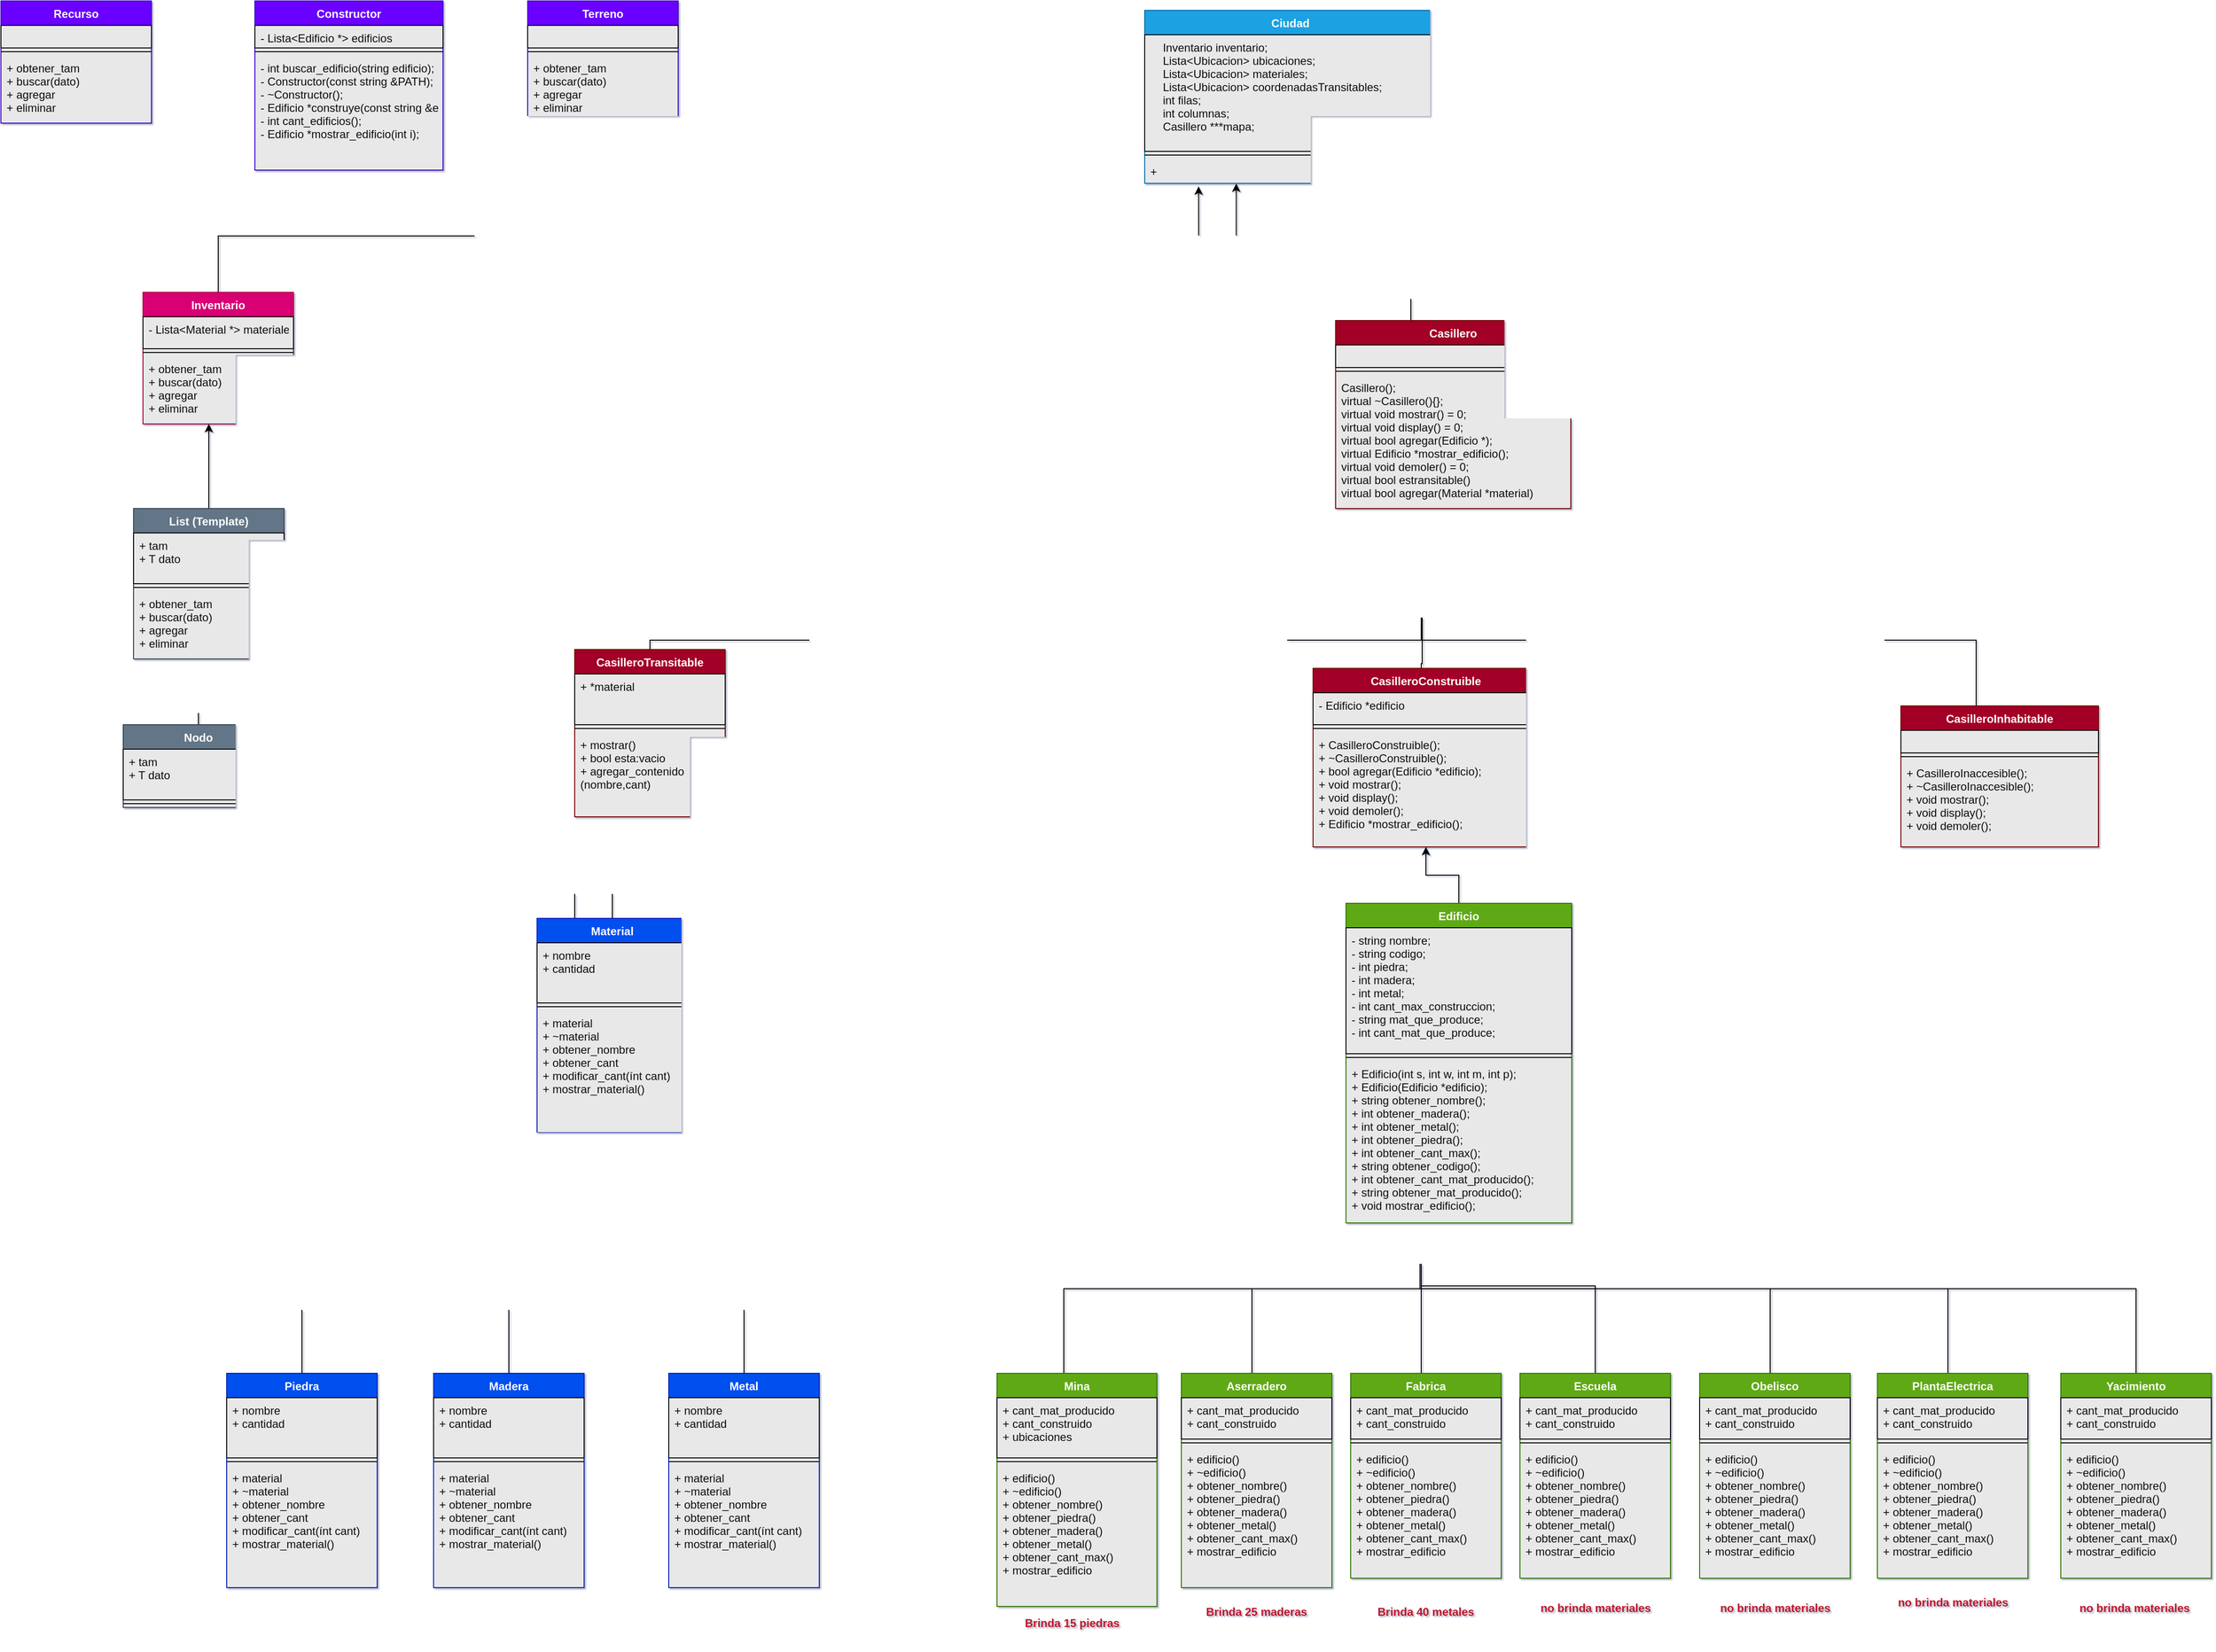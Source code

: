 <mxfile>
    <diagram id="HC1Cu2epK2iE6NDyu72z" name="Page-1">
        <mxGraphModel dx="1827" dy="2333" grid="1" gridSize="10" guides="1" tooltips="1" connect="1" arrows="1" fold="1" page="1" pageScale="1" pageWidth="827" pageHeight="1169" background="#ffffff" math="0" shadow="1">
            <root>
                <mxCell id="0"/>
                <mxCell id="1" parent="0"/>
                <mxCell id="61" style="edgeStyle=orthogonalEdgeStyle;rounded=0;orthogonalLoop=1;jettySize=auto;html=1;fontColor=#0D0D0D;strokeColor=#000000;entryX=0.441;entryY=0.993;entryDx=0;entryDy=0;entryPerimeter=0;" parent="1" source="2" target="91" edge="1">
                    <mxGeometry relative="1" as="geometry">
                        <mxPoint x="799" y="-510" as="targetPoint"/>
                        <Array as="points">
                            <mxPoint x="799" y="-650"/>
                            <mxPoint x="653" y="-650"/>
                        </Array>
                    </mxGeometry>
                </mxCell>
                <mxCell id="2" value="Casillero" style="swimlane;fontStyle=1;align=center;verticalAlign=top;childLayout=stackLayout;horizontal=1;startSize=26;horizontalStack=0;resizeParent=1;resizeParentMax=0;resizeLast=0;collapsible=1;marginBottom=0;fontColor=#ffffff;labelBorderColor=none;labelBackgroundColor=none;swimlaneFillColor=#E8E8E8;strokeColor=#6F0000;fillColor=#a20025;" parent="1" vertex="1">
                    <mxGeometry x="719" y="-590" width="250" height="200" as="geometry"/>
                </mxCell>
                <mxCell id="3" value="" style="text;fillColor=none;align=left;verticalAlign=top;spacingLeft=4;spacingRight=4;overflow=hidden;rotatable=0;points=[[0,0.5],[1,0.5]];portConstraint=eastwest;fontColor=#0D0D0D;labelBorderColor=none;labelBackgroundColor=none;strokeColor=#000000;" parent="2" vertex="1">
                    <mxGeometry y="26" width="250" height="24" as="geometry"/>
                </mxCell>
                <mxCell id="4" value="" style="line;strokeWidth=1;fillColor=none;align=left;verticalAlign=middle;spacingTop=-1;spacingLeft=3;spacingRight=3;rotatable=0;labelPosition=right;points=[];portConstraint=eastwest;" parent="2" vertex="1">
                    <mxGeometry y="50" width="250" height="8" as="geometry"/>
                </mxCell>
                <mxCell id="5" value="Casillero();&#10;virtual ~Casillero(){};&#10;virtual void mostrar() = 0;&#10;virtual void display() = 0;&#10;virtual bool agregar(Edificio *);&#10;virtual Edificio *mostrar_edificio();&#10;virtual void demoler() = 0;&#10;virtual bool estransitable()&#10;virtual bool agregar(Material *material)" style="text;strokeColor=none;fillColor=none;align=left;verticalAlign=top;spacingLeft=4;spacingRight=4;overflow=hidden;rotatable=0;points=[[0,0.5],[1,0.5]];portConstraint=eastwest;fontColor=#0D0D0D;labelBorderColor=none;labelBackgroundColor=none;" parent="2" vertex="1">
                    <mxGeometry y="58" width="250" height="142" as="geometry"/>
                </mxCell>
                <mxCell id="55" style="edgeStyle=orthogonalEdgeStyle;rounded=0;orthogonalLoop=1;jettySize=auto;html=1;entryX=0.574;entryY=0.98;entryDx=0;entryDy=0;entryPerimeter=0;fontColor=#0D0D0D;strokeColor=#000000;" parent="1" source="6" target="5" edge="1">
                    <mxGeometry relative="1" as="geometry">
                        <Array as="points">
                            <mxPoint x="-10" y="-250"/>
                            <mxPoint x="811" y="-250"/>
                        </Array>
                    </mxGeometry>
                </mxCell>
                <mxCell id="6" value="CasilleroTransitable" style="swimlane;fontStyle=1;align=center;verticalAlign=top;childLayout=stackLayout;horizontal=1;startSize=26;horizontalStack=0;resizeParent=1;resizeParentMax=0;resizeLast=0;collapsible=1;marginBottom=0;fontColor=#ffffff;labelBorderColor=none;labelBackgroundColor=none;swimlaneFillColor=#E8E8E8;strokeColor=#6F0000;fillColor=#a20025;" parent="1" vertex="1">
                    <mxGeometry x="-90" y="-240" width="160" height="178" as="geometry"/>
                </mxCell>
                <mxCell id="7" value="+ *material" style="text;fillColor=none;align=left;verticalAlign=top;spacingLeft=4;spacingRight=4;overflow=hidden;rotatable=0;points=[[0,0.5],[1,0.5]];portConstraint=eastwest;fontColor=#0D0D0D;labelBorderColor=none;labelBackgroundColor=none;strokeColor=#000000;" parent="6" vertex="1">
                    <mxGeometry y="26" width="160" height="54" as="geometry"/>
                </mxCell>
                <mxCell id="8" value="" style="line;strokeWidth=1;fillColor=none;align=left;verticalAlign=middle;spacingTop=-1;spacingLeft=3;spacingRight=3;rotatable=0;labelPosition=right;points=[];portConstraint=eastwest;" parent="6" vertex="1">
                    <mxGeometry y="80" width="160" height="8" as="geometry"/>
                </mxCell>
                <mxCell id="9" value="+ mostrar()&#10;+ bool esta:vacio&#10;+ agregar_contenido&#10;(nombre,cant)" style="text;strokeColor=none;fillColor=none;align=left;verticalAlign=top;spacingLeft=4;spacingRight=4;overflow=hidden;rotatable=0;points=[[0,0.5],[1,0.5]];portConstraint=eastwest;fontColor=#0D0D0D;labelBorderColor=none;labelBackgroundColor=none;" parent="6" vertex="1">
                    <mxGeometry y="88" width="160" height="90" as="geometry"/>
                </mxCell>
                <mxCell id="56" style="edgeStyle=orthogonalEdgeStyle;rounded=0;orthogonalLoop=1;jettySize=auto;html=1;entryX=0.574;entryY=1.026;entryDx=0;entryDy=0;entryPerimeter=0;fontColor=#0D0D0D;strokeColor=#000000;" parent="1" source="10" target="5" edge="1">
                    <mxGeometry relative="1" as="geometry">
                        <Array as="points">
                            <mxPoint x="810" y="-225"/>
                            <mxPoint x="811" y="-278"/>
                        </Array>
                    </mxGeometry>
                </mxCell>
                <mxCell id="10" value="CasilleroConstruible" style="swimlane;fontStyle=1;align=center;verticalAlign=top;childLayout=stackLayout;horizontal=1;startSize=26;horizontalStack=0;resizeParent=1;resizeParentMax=0;resizeLast=0;collapsible=1;marginBottom=0;fontColor=#ffffff;labelBorderColor=none;labelBackgroundColor=none;swimlaneFillColor=#E8E8E8;strokeColor=#6F0000;fillColor=#a20025;" parent="1" vertex="1">
                    <mxGeometry x="695" y="-220" width="240" height="190" as="geometry"/>
                </mxCell>
                <mxCell id="11" value="- Edificio *edificio" style="text;fillColor=none;align=left;verticalAlign=top;spacingLeft=4;spacingRight=4;overflow=hidden;rotatable=0;points=[[0,0.5],[1,0.5]];portConstraint=eastwest;fontColor=#0D0D0D;labelBorderColor=none;labelBackgroundColor=none;strokeColor=#000000;" parent="10" vertex="1">
                    <mxGeometry y="26" width="240" height="34" as="geometry"/>
                </mxCell>
                <mxCell id="12" value="" style="line;strokeWidth=1;fillColor=none;align=left;verticalAlign=middle;spacingTop=-1;spacingLeft=3;spacingRight=3;rotatable=0;labelPosition=right;points=[];portConstraint=eastwest;" parent="10" vertex="1">
                    <mxGeometry y="60" width="240" height="8" as="geometry"/>
                </mxCell>
                <mxCell id="13" value="+ CasilleroConstruible();&#10;+ ~CasilleroConstruible();&#10;+ bool agregar(Edificio *edificio);&#10;+ void mostrar();&#10;+ void display();&#10;+ void demoler();&#10;+ Edificio *mostrar_edificio();" style="text;strokeColor=none;fillColor=none;align=left;verticalAlign=top;spacingLeft=4;spacingRight=4;overflow=hidden;rotatable=0;points=[[0,0.5],[1,0.5]];portConstraint=eastwest;fontColor=#0D0D0D;labelBorderColor=none;labelBackgroundColor=none;" parent="10" vertex="1">
                    <mxGeometry y="68" width="240" height="122" as="geometry"/>
                </mxCell>
                <mxCell id="57" style="edgeStyle=orthogonalEdgeStyle;rounded=0;orthogonalLoop=1;jettySize=auto;html=1;entryX=0.567;entryY=0.98;entryDx=0;entryDy=0;entryPerimeter=0;fontColor=#0D0D0D;strokeColor=#000000;" parent="1" source="14" target="5" edge="1">
                    <mxGeometry relative="1" as="geometry">
                        <Array as="points">
                            <mxPoint x="1400" y="-250"/>
                            <mxPoint x="810" y="-250"/>
                        </Array>
                    </mxGeometry>
                </mxCell>
                <mxCell id="14" value="CasilleroInhabitable" style="swimlane;fontStyle=1;align=center;verticalAlign=top;childLayout=stackLayout;horizontal=1;startSize=26;horizontalStack=0;resizeParent=1;resizeParentMax=0;resizeLast=0;collapsible=1;marginBottom=0;fontColor=#ffffff;labelBorderColor=none;labelBackgroundColor=none;swimlaneFillColor=#E8E8E8;strokeColor=#6F0000;fillColor=#a20025;" parent="1" vertex="1">
                    <mxGeometry x="1320" y="-180" width="210" height="150" as="geometry"/>
                </mxCell>
                <mxCell id="15" value="" style="text;fillColor=none;align=left;verticalAlign=top;spacingLeft=4;spacingRight=4;overflow=hidden;rotatable=0;points=[[0,0.5],[1,0.5]];portConstraint=eastwest;fontColor=#0D0D0D;labelBorderColor=none;labelBackgroundColor=none;strokeColor=#000000;" parent="14" vertex="1">
                    <mxGeometry y="26" width="210" height="24" as="geometry"/>
                </mxCell>
                <mxCell id="16" value="" style="line;strokeWidth=1;fillColor=none;align=left;verticalAlign=middle;spacingTop=-1;spacingLeft=3;spacingRight=3;rotatable=0;labelPosition=right;points=[];portConstraint=eastwest;" parent="14" vertex="1">
                    <mxGeometry y="50" width="210" height="8" as="geometry"/>
                </mxCell>
                <mxCell id="17" value="+ CasilleroInaccesible();&#10;+ ~CasilleroInaccesible();&#10;+ void mostrar();&#10;+ void display();&#10;+ void demoler();" style="text;strokeColor=none;fillColor=none;align=left;verticalAlign=top;spacingLeft=4;spacingRight=4;overflow=hidden;rotatable=0;points=[[0,0.5],[1,0.5]];portConstraint=eastwest;fontColor=#0D0D0D;labelBorderColor=none;labelBackgroundColor=none;" parent="14" vertex="1">
                    <mxGeometry y="58" width="210" height="92" as="geometry"/>
                </mxCell>
                <mxCell id="168" style="edgeStyle=orthogonalEdgeStyle;rounded=0;orthogonalLoop=1;jettySize=auto;html=1;strokeColor=#050505;" edge="1" parent="1" source="22" target="9">
                    <mxGeometry relative="1" as="geometry">
                        <Array as="points">
                            <mxPoint x="-50" y="-8"/>
                            <mxPoint x="-20" y="-8"/>
                        </Array>
                    </mxGeometry>
                </mxCell>
                <mxCell id="169" style="edgeStyle=orthogonalEdgeStyle;rounded=0;orthogonalLoop=1;jettySize=auto;html=1;strokeColor=#050505;" edge="1" parent="1" source="22">
                    <mxGeometry relative="1" as="geometry">
                        <mxPoint x="-470" y="-480" as="targetPoint"/>
                        <Array as="points">
                            <mxPoint x="-90" y="-10"/>
                            <mxPoint x="-300" y="-10"/>
                            <mxPoint x="-300" y="-440"/>
                            <mxPoint x="-480" y="-440"/>
                            <mxPoint x="-480" y="-480"/>
                        </Array>
                    </mxGeometry>
                </mxCell>
                <mxCell id="22" value="Material" style="swimlane;fontStyle=1;align=center;verticalAlign=top;childLayout=stackLayout;horizontal=1;startSize=26;horizontalStack=0;resizeParent=1;resizeParentMax=0;resizeLast=0;collapsible=1;marginBottom=0;fontColor=#ffffff;labelBorderColor=none;labelBackgroundColor=none;swimlaneFillColor=#E8E8E8;strokeColor=#001DBC;fillColor=#0050ef;" parent="1" vertex="1">
                    <mxGeometry x="-130" y="46" width="160" height="228" as="geometry"/>
                </mxCell>
                <mxCell id="23" value="+ nombre&#10;+ cantidad" style="text;fillColor=none;align=left;verticalAlign=top;spacingLeft=4;spacingRight=4;overflow=hidden;rotatable=0;points=[[0,0.5],[1,0.5]];portConstraint=eastwest;fontColor=#0D0D0D;labelBorderColor=none;labelBackgroundColor=none;strokeColor=#000000;" parent="22" vertex="1">
                    <mxGeometry y="26" width="160" height="64" as="geometry"/>
                </mxCell>
                <mxCell id="24" value="" style="line;strokeWidth=1;fillColor=none;align=left;verticalAlign=middle;spacingTop=-1;spacingLeft=3;spacingRight=3;rotatable=0;labelPosition=right;points=[];portConstraint=eastwest;" parent="22" vertex="1">
                    <mxGeometry y="90" width="160" height="8" as="geometry"/>
                </mxCell>
                <mxCell id="25" value="+ material&#10;+ ~material&#10;+ obtener_nombre&#10;+ obtener_cant&#10;+ modificar_cant(ínt cant)&#10;+ mostrar_material()&#10;" style="text;strokeColor=none;fillColor=none;align=left;verticalAlign=top;spacingLeft=4;spacingRight=4;overflow=hidden;rotatable=0;points=[[0,0.5],[1,0.5]];portConstraint=eastwest;fontColor=#0D0D0D;labelBorderColor=none;labelBackgroundColor=none;" parent="22" vertex="1">
                    <mxGeometry y="98" width="160" height="130" as="geometry"/>
                </mxCell>
                <mxCell id="63" style="edgeStyle=orthogonalEdgeStyle;rounded=0;orthogonalLoop=1;jettySize=auto;html=1;fontColor=#0D0D0D;strokeColor=#000000;" parent="1" source="26" target="10" edge="1">
                    <mxGeometry relative="1" as="geometry"/>
                </mxCell>
                <mxCell id="26" value="Edificio" style="swimlane;fontStyle=1;align=center;verticalAlign=top;childLayout=stackLayout;horizontal=1;startSize=26;horizontalStack=0;resizeParent=1;resizeParentMax=0;resizeLast=0;collapsible=1;marginBottom=0;fontColor=#ffffff;labelBorderColor=none;labelBackgroundColor=none;swimlaneFillColor=#E8E8E8;strokeColor=#2D7600;fillColor=#60a917;" parent="1" vertex="1">
                    <mxGeometry x="730" y="30" width="240" height="340" as="geometry"/>
                </mxCell>
                <mxCell id="27" value="- string nombre;&#10;- string codigo;&#10;- int piedra;&#10;- int madera;&#10;- int metal;&#10;- int cant_max_construccion;&#10;- string mat_que_produce;&#10;- int cant_mat_que_produce;" style="text;fillColor=none;align=left;verticalAlign=top;spacingLeft=4;spacingRight=4;overflow=hidden;rotatable=0;points=[[0,0.5],[1,0.5]];portConstraint=eastwest;fontColor=#0D0D0D;labelBorderColor=none;labelBackgroundColor=none;strokeColor=#000000;" parent="26" vertex="1">
                    <mxGeometry y="26" width="240" height="134" as="geometry"/>
                </mxCell>
                <mxCell id="28" value="" style="line;strokeWidth=1;fillColor=none;align=left;verticalAlign=middle;spacingTop=-1;spacingLeft=3;spacingRight=3;rotatable=0;labelPosition=right;points=[];portConstraint=eastwest;" parent="26" vertex="1">
                    <mxGeometry y="160" width="240" height="8" as="geometry"/>
                </mxCell>
                <mxCell id="29" value="+ Edificio(int s, int w, int m, int p);&#10;+ Edificio(Edificio *edificio);&#10;+ string obtener_nombre();&#10;+ int obtener_madera();&#10;+ int obtener_metal();&#10;+ int obtener_piedra();&#10;+ int obtener_cant_max();&#10;+ string obtener_codigo();&#10;+ int obtener_cant_mat_producido();&#10;+ string obtener_mat_producido();&#10;+ void mostrar_edificio();" style="text;strokeColor=none;fillColor=none;align=left;verticalAlign=top;spacingLeft=4;spacingRight=4;overflow=hidden;rotatable=0;points=[[0,0.5],[1,0.5]];portConstraint=eastwest;fontColor=#0D0D0D;labelBorderColor=none;labelBackgroundColor=none;" parent="26" vertex="1">
                    <mxGeometry y="168" width="240" height="172" as="geometry"/>
                </mxCell>
                <mxCell id="64" style="edgeStyle=orthogonalEdgeStyle;rounded=0;orthogonalLoop=1;jettySize=auto;html=1;fontColor=#0D0D0D;strokeColor=#000000;" parent="1" source="30" edge="1">
                    <mxGeometry relative="1" as="geometry">
                        <mxPoint x="810" y="290" as="targetPoint"/>
                        <Array as="points">
                            <mxPoint x="430" y="440"/>
                            <mxPoint x="810" y="440"/>
                        </Array>
                    </mxGeometry>
                </mxCell>
                <mxCell id="30" value="Mina" style="swimlane;fontStyle=1;align=center;verticalAlign=top;childLayout=stackLayout;horizontal=1;startSize=26;horizontalStack=0;resizeParent=1;resizeParentMax=0;resizeLast=0;collapsible=1;marginBottom=0;fontColor=#ffffff;labelBorderColor=none;labelBackgroundColor=none;swimlaneFillColor=#E8E8E8;strokeColor=#2D7600;fillColor=#60a917;" parent="1" vertex="1">
                    <mxGeometry x="359" y="530" width="170" height="248" as="geometry"/>
                </mxCell>
                <mxCell id="31" value="+ cant_mat_producido&#10;+ cant_construido&#10;+ ubicaciones" style="text;fillColor=none;align=left;verticalAlign=top;spacingLeft=4;spacingRight=4;overflow=hidden;rotatable=0;points=[[0,0.5],[1,0.5]];portConstraint=eastwest;fontColor=#0D0D0D;labelBorderColor=none;labelBackgroundColor=none;strokeColor=#000000;" parent="30" vertex="1">
                    <mxGeometry y="26" width="170" height="64" as="geometry"/>
                </mxCell>
                <mxCell id="32" value="" style="line;strokeWidth=1;fillColor=none;align=left;verticalAlign=middle;spacingTop=-1;spacingLeft=3;spacingRight=3;rotatable=0;labelPosition=right;points=[];portConstraint=eastwest;" parent="30" vertex="1">
                    <mxGeometry y="90" width="170" height="8" as="geometry"/>
                </mxCell>
                <mxCell id="33" value="+ edificio()&#10;+ ~edificio()&#10;+ obtener_nombre()&#10;+ obtener_piedra()&#10;+ obtener_madera()&#10;+ obtener_metal()&#10;+ obtener_cant_max()&#10;+ mostrar_edificio&#10;" style="text;strokeColor=none;fillColor=none;align=left;verticalAlign=top;spacingLeft=4;spacingRight=4;overflow=hidden;rotatable=0;points=[[0,0.5],[1,0.5]];portConstraint=eastwest;fontColor=#0D0D0D;labelBorderColor=none;labelBackgroundColor=none;" parent="30" vertex="1">
                    <mxGeometry y="98" width="170" height="150" as="geometry"/>
                </mxCell>
                <mxCell id="65" style="edgeStyle=orthogonalEdgeStyle;rounded=0;orthogonalLoop=1;jettySize=auto;html=1;entryX=0.492;entryY=1.017;entryDx=0;entryDy=0;entryPerimeter=0;fontColor=#0D0D0D;strokeColor=#000000;" parent="1" source="34" edge="1">
                    <mxGeometry relative="1" as="geometry">
                        <mxPoint x="808.72" y="291.054" as="targetPoint"/>
                        <Array as="points">
                            <mxPoint x="630" y="440"/>
                            <mxPoint x="809" y="440"/>
                        </Array>
                    </mxGeometry>
                </mxCell>
                <mxCell id="34" value="Aserradero" style="swimlane;fontStyle=1;align=center;verticalAlign=top;childLayout=stackLayout;horizontal=1;startSize=26;horizontalStack=0;resizeParent=1;resizeParentMax=0;resizeLast=0;collapsible=1;marginBottom=0;fontColor=#ffffff;labelBorderColor=none;labelBackgroundColor=none;swimlaneFillColor=#E8E8E8;strokeColor=#2D7600;fillColor=#60a917;" parent="1" vertex="1">
                    <mxGeometry x="555" y="530" width="160" height="228" as="geometry"/>
                </mxCell>
                <mxCell id="35" value="+ cant_mat_producido&#10;+ cant_construido" style="text;fillColor=none;align=left;verticalAlign=top;spacingLeft=4;spacingRight=4;overflow=hidden;rotatable=0;points=[[0,0.5],[1,0.5]];portConstraint=eastwest;fontColor=#0D0D0D;labelBorderColor=none;labelBackgroundColor=none;strokeColor=#000000;" parent="34" vertex="1">
                    <mxGeometry y="26" width="160" height="44" as="geometry"/>
                </mxCell>
                <mxCell id="36" value="" style="line;strokeWidth=1;fillColor=none;align=left;verticalAlign=middle;spacingTop=-1;spacingLeft=3;spacingRight=3;rotatable=0;labelPosition=right;points=[];portConstraint=eastwest;" parent="34" vertex="1">
                    <mxGeometry y="70" width="160" height="8" as="geometry"/>
                </mxCell>
                <mxCell id="37" value="+ edificio()&#10;+ ~edificio()&#10;+ obtener_nombre()&#10;+ obtener_piedra()&#10;+ obtener_madera()&#10;+ obtener_metal()&#10;+ obtener_cant_max()&#10;+ mostrar_edificio&#10;" style="text;strokeColor=none;fillColor=none;align=left;verticalAlign=top;spacingLeft=4;spacingRight=4;overflow=hidden;rotatable=0;points=[[0,0.5],[1,0.5]];portConstraint=eastwest;fontColor=#0D0D0D;labelBorderColor=none;labelBackgroundColor=none;" parent="34" vertex="1">
                    <mxGeometry y="78" width="160" height="150" as="geometry"/>
                </mxCell>
                <mxCell id="66" style="edgeStyle=orthogonalEdgeStyle;rounded=0;orthogonalLoop=1;jettySize=auto;html=1;fontColor=#0D0D0D;strokeColor=#000000;" parent="1" source="38" edge="1">
                    <mxGeometry relative="1" as="geometry">
                        <mxPoint x="810" y="290" as="targetPoint"/>
                        <Array as="points">
                            <mxPoint x="810" y="400"/>
                            <mxPoint x="810" y="400"/>
                        </Array>
                    </mxGeometry>
                </mxCell>
                <mxCell id="38" value="Fabrica" style="swimlane;fontStyle=1;align=center;verticalAlign=top;childLayout=stackLayout;horizontal=1;startSize=26;horizontalStack=0;resizeParent=1;resizeParentMax=0;resizeLast=0;collapsible=1;marginBottom=0;fontColor=#ffffff;labelBorderColor=none;labelBackgroundColor=none;swimlaneFillColor=#E8E8E8;strokeColor=#2D7600;fillColor=#60a917;" parent="1" vertex="1">
                    <mxGeometry x="735" y="530" width="160" height="218" as="geometry"/>
                </mxCell>
                <mxCell id="39" value="+ cant_mat_producido&#10;+ cant_construido" style="text;fillColor=none;align=left;verticalAlign=top;spacingLeft=4;spacingRight=4;overflow=hidden;rotatable=0;points=[[0,0.5],[1,0.5]];portConstraint=eastwest;fontColor=#0D0D0D;labelBorderColor=none;labelBackgroundColor=none;strokeColor=#000000;" parent="38" vertex="1">
                    <mxGeometry y="26" width="160" height="44" as="geometry"/>
                </mxCell>
                <mxCell id="40" value="" style="line;strokeWidth=1;fillColor=none;align=left;verticalAlign=middle;spacingTop=-1;spacingLeft=3;spacingRight=3;rotatable=0;labelPosition=right;points=[];portConstraint=eastwest;" parent="38" vertex="1">
                    <mxGeometry y="70" width="160" height="8" as="geometry"/>
                </mxCell>
                <mxCell id="41" value="+ edificio()&#10;+ ~edificio()&#10;+ obtener_nombre()&#10;+ obtener_piedra()&#10;+ obtener_madera()&#10;+ obtener_metal()&#10;+ obtener_cant_max()&#10;+ mostrar_edificio&#10;" style="text;strokeColor=none;fillColor=none;align=left;verticalAlign=top;spacingLeft=4;spacingRight=4;overflow=hidden;rotatable=0;points=[[0,0.5],[1,0.5]];portConstraint=eastwest;fontColor=#0D0D0D;labelBorderColor=none;labelBackgroundColor=none;" parent="38" vertex="1">
                    <mxGeometry y="78" width="160" height="140" as="geometry"/>
                </mxCell>
                <mxCell id="68" style="edgeStyle=orthogonalEdgeStyle;rounded=0;orthogonalLoop=1;jettySize=auto;html=1;fontColor=#0D0D0D;strokeColor=#000000;exitX=0.5;exitY=0;exitDx=0;exitDy=0;" parent="1" source="42" edge="1">
                    <mxGeometry relative="1" as="geometry">
                        <mxPoint x="810" y="290" as="targetPoint"/>
                        <Array as="points">
                            <mxPoint x="995" y="437"/>
                            <mxPoint x="810" y="437"/>
                        </Array>
                    </mxGeometry>
                </mxCell>
                <mxCell id="42" value="Escuela" style="swimlane;fontStyle=1;align=center;verticalAlign=top;childLayout=stackLayout;horizontal=1;startSize=26;horizontalStack=0;resizeParent=1;resizeParentMax=0;resizeLast=0;collapsible=1;marginBottom=0;fontColor=#ffffff;labelBorderColor=none;labelBackgroundColor=none;swimlaneFillColor=#E8E8E8;strokeColor=#2D7600;fillColor=#60a917;" parent="1" vertex="1">
                    <mxGeometry x="915" y="530" width="160" height="218" as="geometry"/>
                </mxCell>
                <mxCell id="43" value="+ cant_mat_producido&#10;+ cant_construido" style="text;fillColor=none;align=left;verticalAlign=top;spacingLeft=4;spacingRight=4;overflow=hidden;rotatable=0;points=[[0,0.5],[1,0.5]];portConstraint=eastwest;fontColor=#0D0D0D;labelBorderColor=none;labelBackgroundColor=none;strokeColor=#000000;" parent="42" vertex="1">
                    <mxGeometry y="26" width="160" height="44" as="geometry"/>
                </mxCell>
                <mxCell id="44" value="" style="line;strokeWidth=1;fillColor=none;align=left;verticalAlign=middle;spacingTop=-1;spacingLeft=3;spacingRight=3;rotatable=0;labelPosition=right;points=[];portConstraint=eastwest;" parent="42" vertex="1">
                    <mxGeometry y="70" width="160" height="8" as="geometry"/>
                </mxCell>
                <mxCell id="45" value="+ edificio()&#10;+ ~edificio()&#10;+ obtener_nombre()&#10;+ obtener_piedra()&#10;+ obtener_madera()&#10;+ obtener_metal()&#10;+ obtener_cant_max()&#10;+ mostrar_edificio&#10;" style="text;strokeColor=none;fillColor=none;align=left;verticalAlign=top;spacingLeft=4;spacingRight=4;overflow=hidden;rotatable=0;points=[[0,0.5],[1,0.5]];portConstraint=eastwest;fontColor=#0D0D0D;labelBorderColor=none;labelBackgroundColor=none;" parent="42" vertex="1">
                    <mxGeometry y="78" width="160" height="140" as="geometry"/>
                </mxCell>
                <mxCell id="69" style="edgeStyle=orthogonalEdgeStyle;rounded=0;orthogonalLoop=1;jettySize=auto;html=1;fontColor=#0D0D0D;strokeColor=#000000;" parent="1" source="46" edge="1">
                    <mxGeometry relative="1" as="geometry">
                        <mxPoint x="810" y="290" as="targetPoint"/>
                        <Array as="points">
                            <mxPoint x="1181" y="440"/>
                            <mxPoint x="810" y="440"/>
                        </Array>
                    </mxGeometry>
                </mxCell>
                <mxCell id="46" value="Obelisco" style="swimlane;fontStyle=1;align=center;verticalAlign=top;childLayout=stackLayout;horizontal=1;startSize=26;horizontalStack=0;resizeParent=1;resizeParentMax=0;resizeLast=0;collapsible=1;marginBottom=0;fontColor=#ffffff;labelBorderColor=none;labelBackgroundColor=none;swimlaneFillColor=#E8E8E8;strokeColor=#2D7600;fillColor=#60a917;" parent="1" vertex="1">
                    <mxGeometry x="1106" y="530" width="160" height="218" as="geometry"/>
                </mxCell>
                <mxCell id="47" value="+ cant_mat_producido&#10;+ cant_construido" style="text;fillColor=none;align=left;verticalAlign=top;spacingLeft=4;spacingRight=4;overflow=hidden;rotatable=0;points=[[0,0.5],[1,0.5]];portConstraint=eastwest;fontColor=#0D0D0D;labelBorderColor=none;labelBackgroundColor=none;strokeColor=#000000;" parent="46" vertex="1">
                    <mxGeometry y="26" width="160" height="44" as="geometry"/>
                </mxCell>
                <mxCell id="48" value="" style="line;strokeWidth=1;fillColor=none;align=left;verticalAlign=middle;spacingTop=-1;spacingLeft=3;spacingRight=3;rotatable=0;labelPosition=right;points=[];portConstraint=eastwest;" parent="46" vertex="1">
                    <mxGeometry y="70" width="160" height="8" as="geometry"/>
                </mxCell>
                <mxCell id="49" value="+ edificio()&#10;+ ~edificio()&#10;+ obtener_nombre()&#10;+ obtener_piedra()&#10;+ obtener_madera()&#10;+ obtener_metal()&#10;+ obtener_cant_max()&#10;+ mostrar_edificio&#10;" style="text;strokeColor=none;fillColor=none;align=left;verticalAlign=top;spacingLeft=4;spacingRight=4;overflow=hidden;rotatable=0;points=[[0,0.5],[1,0.5]];portConstraint=eastwest;fontColor=#0D0D0D;labelBorderColor=none;labelBackgroundColor=none;" parent="46" vertex="1">
                    <mxGeometry y="78" width="160" height="140" as="geometry"/>
                </mxCell>
                <mxCell id="70" style="edgeStyle=orthogonalEdgeStyle;rounded=0;orthogonalLoop=1;jettySize=auto;html=1;fontColor=#0D0D0D;strokeColor=#000000;" parent="1" source="50" edge="1">
                    <mxGeometry relative="1" as="geometry">
                        <mxPoint x="810" y="290" as="targetPoint"/>
                        <Array as="points">
                            <mxPoint x="1370" y="440"/>
                            <mxPoint x="810" y="440"/>
                        </Array>
                    </mxGeometry>
                </mxCell>
                <mxCell id="50" value="PlantaElectrica" style="swimlane;fontStyle=1;align=center;verticalAlign=top;childLayout=stackLayout;horizontal=1;startSize=26;horizontalStack=0;resizeParent=1;resizeParentMax=0;resizeLast=0;collapsible=1;marginBottom=0;fontColor=#ffffff;labelBorderColor=none;labelBackgroundColor=none;swimlaneFillColor=#E8E8E8;strokeColor=#2D7600;fillColor=#60a917;" parent="1" vertex="1">
                    <mxGeometry x="1295" y="530" width="160" height="218" as="geometry"/>
                </mxCell>
                <mxCell id="51" value="+ cant_mat_producido&#10;+ cant_construido" style="text;fillColor=none;align=left;verticalAlign=top;spacingLeft=4;spacingRight=4;overflow=hidden;rotatable=0;points=[[0,0.5],[1,0.5]];portConstraint=eastwest;fontColor=#0D0D0D;labelBorderColor=none;labelBackgroundColor=none;strokeColor=#000000;" parent="50" vertex="1">
                    <mxGeometry y="26" width="160" height="44" as="geometry"/>
                </mxCell>
                <mxCell id="52" value="" style="line;strokeWidth=1;fillColor=none;align=left;verticalAlign=middle;spacingTop=-1;spacingLeft=3;spacingRight=3;rotatable=0;labelPosition=right;points=[];portConstraint=eastwest;" parent="50" vertex="1">
                    <mxGeometry y="70" width="160" height="8" as="geometry"/>
                </mxCell>
                <mxCell id="53" value="+ edificio()&#10;+ ~edificio()&#10;+ obtener_nombre()&#10;+ obtener_piedra()&#10;+ obtener_madera()&#10;+ obtener_metal()&#10;+ obtener_cant_max()&#10;+ mostrar_edificio&#10;" style="text;strokeColor=none;fillColor=none;align=left;verticalAlign=top;spacingLeft=4;spacingRight=4;overflow=hidden;rotatable=0;points=[[0,0.5],[1,0.5]];portConstraint=eastwest;fontColor=#0D0D0D;labelBorderColor=none;labelBackgroundColor=none;" parent="50" vertex="1">
                    <mxGeometry y="78" width="160" height="140" as="geometry"/>
                </mxCell>
                <mxCell id="145" style="edgeStyle=orthogonalEdgeStyle;rounded=0;orthogonalLoop=1;jettySize=auto;html=1;strokeColor=#050505;" edge="1" parent="1" source="71">
                    <mxGeometry relative="1" as="geometry">
                        <mxPoint x="-479" y="-480" as="targetPoint"/>
                        <Array as="points">
                            <mxPoint x="-479" y="-430"/>
                            <mxPoint x="-479" y="-430"/>
                        </Array>
                    </mxGeometry>
                </mxCell>
                <mxCell id="71" value="List (Template)" style="swimlane;fontStyle=1;align=center;verticalAlign=top;childLayout=stackLayout;horizontal=1;startSize=26;horizontalStack=0;resizeParent=1;resizeParentMax=0;resizeLast=0;collapsible=1;marginBottom=0;fontColor=#ffffff;labelBorderColor=none;labelBackgroundColor=none;swimlaneFillColor=#E8E8E8;strokeColor=#314354;fillColor=#647687;" parent="1" vertex="1">
                    <mxGeometry x="-559" y="-390" width="160" height="160" as="geometry"/>
                </mxCell>
                <mxCell id="72" value="+ tam&#10;+ T dato" style="text;fillColor=none;align=left;verticalAlign=top;spacingLeft=4;spacingRight=4;overflow=hidden;rotatable=0;points=[[0,0.5],[1,0.5]];portConstraint=eastwest;fontColor=#0D0D0D;labelBorderColor=none;labelBackgroundColor=none;strokeColor=#000000;" parent="71" vertex="1">
                    <mxGeometry y="26" width="160" height="54" as="geometry"/>
                </mxCell>
                <mxCell id="73" value="" style="line;strokeWidth=1;fillColor=none;align=left;verticalAlign=middle;spacingTop=-1;spacingLeft=3;spacingRight=3;rotatable=0;labelPosition=right;points=[];portConstraint=eastwest;" parent="71" vertex="1">
                    <mxGeometry y="80" width="160" height="8" as="geometry"/>
                </mxCell>
                <mxCell id="74" value="+ obtener_tam&#10;+ buscar(dato)&#10;+ agregar&#10;+ eliminar" style="text;strokeColor=none;fillColor=none;align=left;verticalAlign=top;spacingLeft=4;spacingRight=4;overflow=hidden;rotatable=0;points=[[0,0.5],[1,0.5]];portConstraint=eastwest;fontColor=#0D0D0D;labelBorderColor=none;labelBackgroundColor=none;" parent="71" vertex="1">
                    <mxGeometry y="88" width="160" height="72" as="geometry"/>
                </mxCell>
                <mxCell id="78" value="Brinda 15 piedras" style="text;html=1;strokeColor=none;fillColor=none;align=center;verticalAlign=middle;whiteSpace=wrap;rounded=0;fontColor=#BF152C;fontStyle=1" parent="1" vertex="1">
                    <mxGeometry x="382" y="770" width="114" height="52" as="geometry"/>
                </mxCell>
                <mxCell id="79" value="Brinda 25 maderas" style="text;html=1;strokeColor=none;fillColor=none;align=center;verticalAlign=middle;whiteSpace=wrap;rounded=0;fontColor=#BF152C;fontStyle=1" parent="1" vertex="1">
                    <mxGeometry x="578" y="758" width="114" height="52" as="geometry"/>
                </mxCell>
                <mxCell id="80" value="Brinda 40 metales" style="text;html=1;strokeColor=none;fillColor=none;align=center;verticalAlign=middle;whiteSpace=wrap;rounded=0;fontColor=#BF152C;fontStyle=1" parent="1" vertex="1">
                    <mxGeometry x="758" y="758" width="114" height="52" as="geometry"/>
                </mxCell>
                <mxCell id="81" value="no brinda materiales" style="text;html=1;strokeColor=none;fillColor=none;align=center;verticalAlign=middle;whiteSpace=wrap;rounded=0;fontColor=#BF152C;fontStyle=1" parent="1" vertex="1">
                    <mxGeometry x="926.5" y="754" width="137" height="52" as="geometry"/>
                </mxCell>
                <mxCell id="82" value="no brinda materiales" style="text;html=1;strokeColor=none;fillColor=none;align=center;verticalAlign=middle;whiteSpace=wrap;rounded=0;fontColor=#BF152C;fontStyle=1" parent="1" vertex="1">
                    <mxGeometry x="1117.5" y="754" width="137" height="52" as="geometry"/>
                </mxCell>
                <mxCell id="83" value="no brinda materiales" style="text;html=1;strokeColor=none;fillColor=none;align=center;verticalAlign=middle;whiteSpace=wrap;rounded=0;fontColor=#BF152C;fontStyle=1" parent="1" vertex="1">
                    <mxGeometry x="1306.5" y="748" width="137" height="52" as="geometry"/>
                </mxCell>
                <mxCell id="88" value="Ciudad" style="swimlane;fontStyle=1;align=center;verticalAlign=top;childLayout=stackLayout;horizontal=1;startSize=26;horizontalStack=0;resizeParent=1;resizeParentMax=0;resizeLast=0;collapsible=1;marginBottom=0;fontColor=#ffffff;labelBorderColor=none;labelBackgroundColor=none;swimlaneFillColor=#E8E8E8;strokeColor=#006EAF;fillColor=#1ba1e2;" parent="1" vertex="1">
                    <mxGeometry x="516" y="-920" width="310" height="184" as="geometry"/>
                </mxCell>
                <mxCell id="89" value="    Inventario inventario;&#10;    Lista&lt;Ubicacion&gt; ubicaciones;&#10;    Lista&lt;Ubicacion&gt; materiales;&#10;    Lista&lt;Ubicacion&gt; coordenadasTransitables;&#10;    int filas;&#10;    int columnas;&#10;    Casillero ***mapa;" style="text;fillColor=none;align=left;verticalAlign=top;spacingLeft=4;spacingRight=4;overflow=hidden;rotatable=0;points=[[0,0.5],[1,0.5]];portConstraint=eastwest;fontColor=#0D0D0D;labelBorderColor=none;labelBackgroundColor=none;strokeColor=#000000;" parent="88" vertex="1">
                    <mxGeometry y="26" width="310" height="124" as="geometry"/>
                </mxCell>
                <mxCell id="90" value="" style="line;strokeWidth=1;fillColor=none;align=left;verticalAlign=middle;spacingTop=-1;spacingLeft=3;spacingRight=3;rotatable=0;labelPosition=right;points=[];portConstraint=eastwest;" parent="88" vertex="1">
                    <mxGeometry y="150" width="310" height="8" as="geometry"/>
                </mxCell>
                <mxCell id="91" value="+" style="text;strokeColor=none;fillColor=none;align=left;verticalAlign=top;spacingLeft=4;spacingRight=4;overflow=hidden;rotatable=0;points=[[0,0.5],[1,0.5]];portConstraint=eastwest;fontColor=#0D0D0D;labelBorderColor=none;labelBackgroundColor=none;" parent="88" vertex="1">
                    <mxGeometry y="158" width="310" height="26" as="geometry"/>
                </mxCell>
                <mxCell id="124" style="edgeStyle=orthogonalEdgeStyle;rounded=0;orthogonalLoop=1;jettySize=auto;html=1;entryX=0.535;entryY=0.998;entryDx=0;entryDy=0;entryPerimeter=0;fontColor=#0A0A0A;strokeColor=#000000;exitX=0.5;exitY=0;exitDx=0;exitDy=0;" parent="1" source="119" target="74" edge="1">
                    <mxGeometry relative="1" as="geometry">
                        <mxPoint x="-169.0" y="-280.0" as="sourcePoint"/>
                    </mxGeometry>
                </mxCell>
                <mxCell id="119" value="Nodo" style="swimlane;fontStyle=1;align=center;verticalAlign=top;childLayout=stackLayout;horizontal=1;startSize=26;horizontalStack=0;resizeParent=1;resizeParentMax=0;resizeLast=0;collapsible=1;marginBottom=0;fontColor=#ffffff;labelBorderColor=none;labelBackgroundColor=none;swimlaneFillColor=#E8E8E8;strokeColor=#314354;fillColor=#647687;" parent="1" vertex="1">
                    <mxGeometry x="-570" y="-160" width="160" height="88" as="geometry"/>
                </mxCell>
                <mxCell id="120" value="+ tam&#10;+ T dato" style="text;fillColor=none;align=left;verticalAlign=top;spacingLeft=4;spacingRight=4;overflow=hidden;rotatable=0;points=[[0,0.5],[1,0.5]];portConstraint=eastwest;fontColor=#0D0D0D;labelBorderColor=none;labelBackgroundColor=none;strokeColor=#000000;" parent="119" vertex="1">
                    <mxGeometry y="26" width="160" height="54" as="geometry"/>
                </mxCell>
                <mxCell id="121" value="" style="line;strokeWidth=1;fillColor=none;align=left;verticalAlign=middle;spacingTop=-1;spacingLeft=3;spacingRight=3;rotatable=0;labelPosition=right;points=[];portConstraint=eastwest;" parent="119" vertex="1">
                    <mxGeometry y="80" width="160" height="8" as="geometry"/>
                </mxCell>
                <mxCell id="125" value="Recurso" style="swimlane;fontStyle=1;align=center;verticalAlign=top;childLayout=stackLayout;horizontal=1;startSize=26;horizontalStack=0;resizeParent=1;resizeParentMax=0;resizeLast=0;collapsible=1;marginBottom=0;fontColor=#ffffff;labelBorderColor=none;labelBackgroundColor=none;swimlaneFillColor=#E8E8E8;strokeColor=#3700CC;fillColor=#6a00ff;" vertex="1" parent="1">
                    <mxGeometry x="-700" y="-930" width="160" height="130" as="geometry"/>
                </mxCell>
                <mxCell id="126" value="" style="text;fillColor=none;align=left;verticalAlign=top;spacingLeft=4;spacingRight=4;overflow=hidden;rotatable=0;points=[[0,0.5],[1,0.5]];portConstraint=eastwest;fontColor=#0D0D0D;labelBorderColor=none;labelBackgroundColor=none;strokeColor=#000000;" vertex="1" parent="125">
                    <mxGeometry y="26" width="160" height="24" as="geometry"/>
                </mxCell>
                <mxCell id="127" value="" style="line;strokeWidth=1;fillColor=none;align=left;verticalAlign=middle;spacingTop=-1;spacingLeft=3;spacingRight=3;rotatable=0;labelPosition=right;points=[];portConstraint=eastwest;" vertex="1" parent="125">
                    <mxGeometry y="50" width="160" height="8" as="geometry"/>
                </mxCell>
                <mxCell id="128" value="+ obtener_tam&#10;+ buscar(dato)&#10;+ agregar&#10;+ eliminar" style="text;strokeColor=none;fillColor=none;align=left;verticalAlign=top;spacingLeft=4;spacingRight=4;overflow=hidden;rotatable=0;points=[[0,0.5],[1,0.5]];portConstraint=eastwest;fontColor=#0D0D0D;labelBorderColor=none;labelBackgroundColor=none;" vertex="1" parent="125">
                    <mxGeometry y="58" width="160" height="72" as="geometry"/>
                </mxCell>
                <mxCell id="129" value="Constructor" style="swimlane;fontStyle=1;align=center;verticalAlign=top;childLayout=stackLayout;horizontal=1;startSize=26;horizontalStack=0;resizeParent=1;resizeParentMax=0;resizeLast=0;collapsible=1;marginBottom=0;fontColor=#ffffff;labelBorderColor=none;labelBackgroundColor=none;swimlaneFillColor=#E8E8E8;strokeColor=#3700CC;fillColor=#6a00ff;" vertex="1" parent="1">
                    <mxGeometry x="-430" y="-930" width="200" height="180" as="geometry"/>
                </mxCell>
                <mxCell id="130" value="- Lista&lt;Edificio *&gt; edificios" style="text;fillColor=none;align=left;verticalAlign=top;spacingLeft=4;spacingRight=4;overflow=hidden;rotatable=0;points=[[0,0.5],[1,0.5]];portConstraint=eastwest;fontColor=#0D0D0D;labelBorderColor=none;labelBackgroundColor=none;strokeColor=#000000;" vertex="1" parent="129">
                    <mxGeometry y="26" width="200" height="24" as="geometry"/>
                </mxCell>
                <mxCell id="131" value="" style="line;strokeWidth=1;fillColor=none;align=left;verticalAlign=middle;spacingTop=-1;spacingLeft=3;spacingRight=3;rotatable=0;labelPosition=right;points=[];portConstraint=eastwest;" vertex="1" parent="129">
                    <mxGeometry y="50" width="200" height="8" as="geometry"/>
                </mxCell>
                <mxCell id="132" value="- int buscar_edificio(string edificio);&#10;- Constructor(const string &amp;PATH);&#10;- ~Constructor();&#10;- Edificio *construye(const string &amp;edificio);&#10;- int cant_edificios();&#10;- Edificio *mostrar_edificio(int i);" style="text;strokeColor=none;fillColor=none;align=left;verticalAlign=top;spacingLeft=4;spacingRight=4;overflow=hidden;rotatable=0;points=[[0,0.5],[1,0.5]];portConstraint=eastwest;fontColor=#0D0D0D;labelBorderColor=none;labelBackgroundColor=none;" vertex="1" parent="129">
                    <mxGeometry y="58" width="200" height="122" as="geometry"/>
                </mxCell>
                <mxCell id="133" value="Terreno" style="swimlane;fontStyle=1;align=center;verticalAlign=top;childLayout=stackLayout;horizontal=1;startSize=26;horizontalStack=0;resizeParent=1;resizeParentMax=0;resizeLast=0;collapsible=1;marginBottom=0;fontColor=#ffffff;labelBorderColor=none;labelBackgroundColor=none;swimlaneFillColor=#E8E8E8;strokeColor=#3700CC;fillColor=#6a00ff;" vertex="1" parent="1">
                    <mxGeometry x="-140" y="-930" width="160" height="130" as="geometry"/>
                </mxCell>
                <mxCell id="134" value="" style="text;fillColor=none;align=left;verticalAlign=top;spacingLeft=4;spacingRight=4;overflow=hidden;rotatable=0;points=[[0,0.5],[1,0.5]];portConstraint=eastwest;fontColor=#0D0D0D;labelBorderColor=none;labelBackgroundColor=none;strokeColor=#000000;" vertex="1" parent="133">
                    <mxGeometry y="26" width="160" height="24" as="geometry"/>
                </mxCell>
                <mxCell id="135" value="" style="line;strokeWidth=1;fillColor=none;align=left;verticalAlign=middle;spacingTop=-1;spacingLeft=3;spacingRight=3;rotatable=0;labelPosition=right;points=[];portConstraint=eastwest;" vertex="1" parent="133">
                    <mxGeometry y="50" width="160" height="8" as="geometry"/>
                </mxCell>
                <mxCell id="136" value="+ obtener_tam&#10;+ buscar(dato)&#10;+ agregar&#10;+ eliminar" style="text;strokeColor=none;fillColor=none;align=left;verticalAlign=top;spacingLeft=4;spacingRight=4;overflow=hidden;rotatable=0;points=[[0,0.5],[1,0.5]];portConstraint=eastwest;fontColor=#0D0D0D;labelBorderColor=none;labelBackgroundColor=none;" vertex="1" parent="133">
                    <mxGeometry y="58" width="160" height="72" as="geometry"/>
                </mxCell>
                <mxCell id="142" style="edgeStyle=orthogonalEdgeStyle;rounded=0;orthogonalLoop=1;jettySize=auto;html=1;entryX=0.185;entryY=1.127;entryDx=0;entryDy=0;entryPerimeter=0;strokeColor=#050505;" edge="1" parent="1" source="137" target="91">
                    <mxGeometry relative="1" as="geometry">
                        <Array as="points">
                            <mxPoint x="-469" y="-680"/>
                            <mxPoint x="573" y="-680"/>
                        </Array>
                    </mxGeometry>
                </mxCell>
                <mxCell id="137" value="Inventario" style="swimlane;fontStyle=1;align=center;verticalAlign=top;childLayout=stackLayout;horizontal=1;startSize=26;horizontalStack=0;resizeParent=1;resizeParentMax=0;resizeLast=0;collapsible=1;marginBottom=0;fontColor=#ffffff;labelBorderColor=none;labelBackgroundColor=none;swimlaneFillColor=#E8E8E8;strokeColor=#A50040;fillColor=#d80073;" vertex="1" parent="1">
                    <mxGeometry x="-549" y="-620" width="160" height="140" as="geometry"/>
                </mxCell>
                <mxCell id="138" value="- Lista&lt;Material *&gt; materiales1" style="text;fillColor=none;align=left;verticalAlign=top;spacingLeft=4;spacingRight=4;overflow=hidden;rotatable=0;points=[[0,0.5],[1,0.5]];portConstraint=eastwest;fontColor=#0D0D0D;labelBorderColor=none;labelBackgroundColor=none;strokeColor=#000000;" vertex="1" parent="137">
                    <mxGeometry y="26" width="160" height="34" as="geometry"/>
                </mxCell>
                <mxCell id="139" value="" style="line;strokeWidth=1;fillColor=none;align=left;verticalAlign=middle;spacingTop=-1;spacingLeft=3;spacingRight=3;rotatable=0;labelPosition=right;points=[];portConstraint=eastwest;" vertex="1" parent="137">
                    <mxGeometry y="60" width="160" height="8" as="geometry"/>
                </mxCell>
                <mxCell id="140" value="+ obtener_tam&#10;+ buscar(dato)&#10;+ agregar&#10;+ eliminar" style="text;strokeColor=none;fillColor=none;align=left;verticalAlign=top;spacingLeft=4;spacingRight=4;overflow=hidden;rotatable=0;points=[[0,0.5],[1,0.5]];portConstraint=eastwest;fontColor=#0D0D0D;labelBorderColor=none;labelBackgroundColor=none;" vertex="1" parent="137">
                    <mxGeometry y="68" width="160" height="72" as="geometry"/>
                </mxCell>
                <mxCell id="167" style="edgeStyle=orthogonalEdgeStyle;rounded=0;orthogonalLoop=1;jettySize=auto;html=1;entryX=0.551;entryY=1.02;entryDx=0;entryDy=0;entryPerimeter=0;strokeColor=#050505;" edge="1" parent="1" source="146" target="25">
                    <mxGeometry relative="1" as="geometry">
                        <Array as="points">
                            <mxPoint x="-380" y="370"/>
                            <mxPoint x="-50" y="370"/>
                            <mxPoint x="-50" y="277"/>
                        </Array>
                    </mxGeometry>
                </mxCell>
                <mxCell id="146" value="Piedra" style="swimlane;fontStyle=1;align=center;verticalAlign=top;childLayout=stackLayout;horizontal=1;startSize=26;horizontalStack=0;resizeParent=1;resizeParentMax=0;resizeLast=0;collapsible=1;marginBottom=0;fontColor=#ffffff;labelBorderColor=none;labelBackgroundColor=none;swimlaneFillColor=#E8E8E8;strokeColor=#001DBC;fillColor=#0050ef;" vertex="1" parent="1">
                    <mxGeometry x="-460" y="530" width="160" height="228" as="geometry"/>
                </mxCell>
                <mxCell id="147" value="+ nombre&#10;+ cantidad" style="text;fillColor=none;align=left;verticalAlign=top;spacingLeft=4;spacingRight=4;overflow=hidden;rotatable=0;points=[[0,0.5],[1,0.5]];portConstraint=eastwest;fontColor=#0D0D0D;labelBorderColor=none;labelBackgroundColor=none;strokeColor=#000000;" vertex="1" parent="146">
                    <mxGeometry y="26" width="160" height="64" as="geometry"/>
                </mxCell>
                <mxCell id="148" value="" style="line;strokeWidth=1;fillColor=none;align=left;verticalAlign=middle;spacingTop=-1;spacingLeft=3;spacingRight=3;rotatable=0;labelPosition=right;points=[];portConstraint=eastwest;" vertex="1" parent="146">
                    <mxGeometry y="90" width="160" height="8" as="geometry"/>
                </mxCell>
                <mxCell id="149" value="+ material&#10;+ ~material&#10;+ obtener_nombre&#10;+ obtener_cant&#10;+ modificar_cant(ínt cant)&#10;+ mostrar_material()&#10;" style="text;strokeColor=none;fillColor=none;align=left;verticalAlign=top;spacingLeft=4;spacingRight=4;overflow=hidden;rotatable=0;points=[[0,0.5],[1,0.5]];portConstraint=eastwest;fontColor=#0D0D0D;labelBorderColor=none;labelBackgroundColor=none;" vertex="1" parent="146">
                    <mxGeometry y="98" width="160" height="130" as="geometry"/>
                </mxCell>
                <mxCell id="166" style="edgeStyle=orthogonalEdgeStyle;rounded=0;orthogonalLoop=1;jettySize=auto;html=1;entryX=0.506;entryY=1.002;entryDx=0;entryDy=0;entryPerimeter=0;strokeColor=#050505;" edge="1" parent="1" source="150" target="25">
                    <mxGeometry relative="1" as="geometry">
                        <Array as="points">
                            <mxPoint x="-160" y="370"/>
                            <mxPoint x="-49" y="370"/>
                        </Array>
                    </mxGeometry>
                </mxCell>
                <mxCell id="150" value="Madera" style="swimlane;fontStyle=1;align=center;verticalAlign=top;childLayout=stackLayout;horizontal=1;startSize=26;horizontalStack=0;resizeParent=1;resizeParentMax=0;resizeLast=0;collapsible=1;marginBottom=0;fontColor=#ffffff;labelBorderColor=none;labelBackgroundColor=none;swimlaneFillColor=#E8E8E8;strokeColor=#001DBC;fillColor=#0050ef;" vertex="1" parent="1">
                    <mxGeometry x="-240" y="530" width="160" height="228" as="geometry"/>
                </mxCell>
                <mxCell id="151" value="+ nombre&#10;+ cantidad" style="text;fillColor=none;align=left;verticalAlign=top;spacingLeft=4;spacingRight=4;overflow=hidden;rotatable=0;points=[[0,0.5],[1,0.5]];portConstraint=eastwest;fontColor=#0D0D0D;labelBorderColor=none;labelBackgroundColor=none;strokeColor=#000000;" vertex="1" parent="150">
                    <mxGeometry y="26" width="160" height="64" as="geometry"/>
                </mxCell>
                <mxCell id="152" value="" style="line;strokeWidth=1;fillColor=none;align=left;verticalAlign=middle;spacingTop=-1;spacingLeft=3;spacingRight=3;rotatable=0;labelPosition=right;points=[];portConstraint=eastwest;" vertex="1" parent="150">
                    <mxGeometry y="90" width="160" height="8" as="geometry"/>
                </mxCell>
                <mxCell id="153" value="+ material&#10;+ ~material&#10;+ obtener_nombre&#10;+ obtener_cant&#10;+ modificar_cant(ínt cant)&#10;+ mostrar_material()&#10;" style="text;strokeColor=none;fillColor=none;align=left;verticalAlign=top;spacingLeft=4;spacingRight=4;overflow=hidden;rotatable=0;points=[[0,0.5],[1,0.5]];portConstraint=eastwest;fontColor=#0D0D0D;labelBorderColor=none;labelBackgroundColor=none;" vertex="1" parent="150">
                    <mxGeometry y="98" width="160" height="130" as="geometry"/>
                </mxCell>
                <mxCell id="164" style="edgeStyle=orthogonalEdgeStyle;rounded=0;orthogonalLoop=1;jettySize=auto;html=1;entryX=0.51;entryY=1.011;entryDx=0;entryDy=0;entryPerimeter=0;strokeColor=#050505;" edge="1" parent="1" source="154" target="25">
                    <mxGeometry relative="1" as="geometry">
                        <Array as="points">
                            <mxPoint x="90" y="370"/>
                            <mxPoint x="-48" y="370"/>
                        </Array>
                    </mxGeometry>
                </mxCell>
                <mxCell id="154" value="Metal" style="swimlane;fontStyle=1;align=center;verticalAlign=top;childLayout=stackLayout;horizontal=1;startSize=26;horizontalStack=0;resizeParent=1;resizeParentMax=0;resizeLast=0;collapsible=1;marginBottom=0;fontColor=#ffffff;labelBorderColor=none;labelBackgroundColor=none;swimlaneFillColor=#E8E8E8;strokeColor=#001DBC;fillColor=#0050ef;" vertex="1" parent="1">
                    <mxGeometry x="10" y="530" width="160" height="228" as="geometry"/>
                </mxCell>
                <mxCell id="155" value="+ nombre&#10;+ cantidad" style="text;fillColor=none;align=left;verticalAlign=top;spacingLeft=4;spacingRight=4;overflow=hidden;rotatable=0;points=[[0,0.5],[1,0.5]];portConstraint=eastwest;fontColor=#0D0D0D;labelBorderColor=none;labelBackgroundColor=none;strokeColor=#000000;" vertex="1" parent="154">
                    <mxGeometry y="26" width="160" height="64" as="geometry"/>
                </mxCell>
                <mxCell id="156" value="" style="line;strokeWidth=1;fillColor=none;align=left;verticalAlign=middle;spacingTop=-1;spacingLeft=3;spacingRight=3;rotatable=0;labelPosition=right;points=[];portConstraint=eastwest;" vertex="1" parent="154">
                    <mxGeometry y="90" width="160" height="8" as="geometry"/>
                </mxCell>
                <mxCell id="157" value="+ material&#10;+ ~material&#10;+ obtener_nombre&#10;+ obtener_cant&#10;+ modificar_cant(ínt cant)&#10;+ mostrar_material()&#10;" style="text;strokeColor=none;fillColor=none;align=left;verticalAlign=top;spacingLeft=4;spacingRight=4;overflow=hidden;rotatable=0;points=[[0,0.5],[1,0.5]];portConstraint=eastwest;fontColor=#0D0D0D;labelBorderColor=none;labelBackgroundColor=none;" vertex="1" parent="154">
                    <mxGeometry y="98" width="160" height="130" as="geometry"/>
                </mxCell>
                <mxCell id="162" style="edgeStyle=orthogonalEdgeStyle;rounded=0;orthogonalLoop=1;jettySize=auto;html=1;entryX=0.501;entryY=1.044;entryDx=0;entryDy=0;entryPerimeter=0;strokeColor=#050505;" edge="1" parent="1" source="158" target="29">
                    <mxGeometry relative="1" as="geometry">
                        <Array as="points">
                            <mxPoint x="1570" y="440"/>
                            <mxPoint x="810" y="440"/>
                        </Array>
                    </mxGeometry>
                </mxCell>
                <mxCell id="158" value="Yacimiento" style="swimlane;fontStyle=1;align=center;verticalAlign=top;childLayout=stackLayout;horizontal=1;startSize=26;horizontalStack=0;resizeParent=1;resizeParentMax=0;resizeLast=0;collapsible=1;marginBottom=0;fontColor=#ffffff;labelBorderColor=none;labelBackgroundColor=none;swimlaneFillColor=#E8E8E8;strokeColor=#2D7600;fillColor=#60a917;" vertex="1" parent="1">
                    <mxGeometry x="1490" y="530" width="160" height="218" as="geometry"/>
                </mxCell>
                <mxCell id="159" value="+ cant_mat_producido&#10;+ cant_construido" style="text;fillColor=none;align=left;verticalAlign=top;spacingLeft=4;spacingRight=4;overflow=hidden;rotatable=0;points=[[0,0.5],[1,0.5]];portConstraint=eastwest;fontColor=#0D0D0D;labelBorderColor=none;labelBackgroundColor=none;strokeColor=#000000;" vertex="1" parent="158">
                    <mxGeometry y="26" width="160" height="44" as="geometry"/>
                </mxCell>
                <mxCell id="160" value="" style="line;strokeWidth=1;fillColor=none;align=left;verticalAlign=middle;spacingTop=-1;spacingLeft=3;spacingRight=3;rotatable=0;labelPosition=right;points=[];portConstraint=eastwest;" vertex="1" parent="158">
                    <mxGeometry y="70" width="160" height="8" as="geometry"/>
                </mxCell>
                <mxCell id="161" value="+ edificio()&#10;+ ~edificio()&#10;+ obtener_nombre()&#10;+ obtener_piedra()&#10;+ obtener_madera()&#10;+ obtener_metal()&#10;+ obtener_cant_max()&#10;+ mostrar_edificio&#10;" style="text;strokeColor=none;fillColor=none;align=left;verticalAlign=top;spacingLeft=4;spacingRight=4;overflow=hidden;rotatable=0;points=[[0,0.5],[1,0.5]];portConstraint=eastwest;fontColor=#0D0D0D;labelBorderColor=none;labelBackgroundColor=none;" vertex="1" parent="158">
                    <mxGeometry y="78" width="160" height="140" as="geometry"/>
                </mxCell>
                <mxCell id="163" value="no brinda materiales" style="text;html=1;strokeColor=none;fillColor=none;align=center;verticalAlign=middle;whiteSpace=wrap;rounded=0;fontColor=#BF152C;fontStyle=1" vertex="1" parent="1">
                    <mxGeometry x="1500" y="754" width="137" height="52" as="geometry"/>
                </mxCell>
                <mxCell id="170" style="edgeStyle=orthogonalEdgeStyle;rounded=0;orthogonalLoop=1;jettySize=auto;html=1;strokeColor=#050505;entryX=0.314;entryY=1.009;entryDx=0;entryDy=0;entryPerimeter=0;" edge="1" parent="1" target="91">
                    <mxGeometry relative="1" as="geometry">
                        <mxPoint x="-450" y="-400" as="sourcePoint"/>
                        <Array as="points">
                            <mxPoint x="-450" y="-390"/>
                            <mxPoint x="-440" y="-390"/>
                            <mxPoint x="-440" y="-460"/>
                            <mxPoint x="613" y="-460"/>
                        </Array>
                    </mxGeometry>
                </mxCell>
            </root>
        </mxGraphModel>
    </diagram>
</mxfile>
